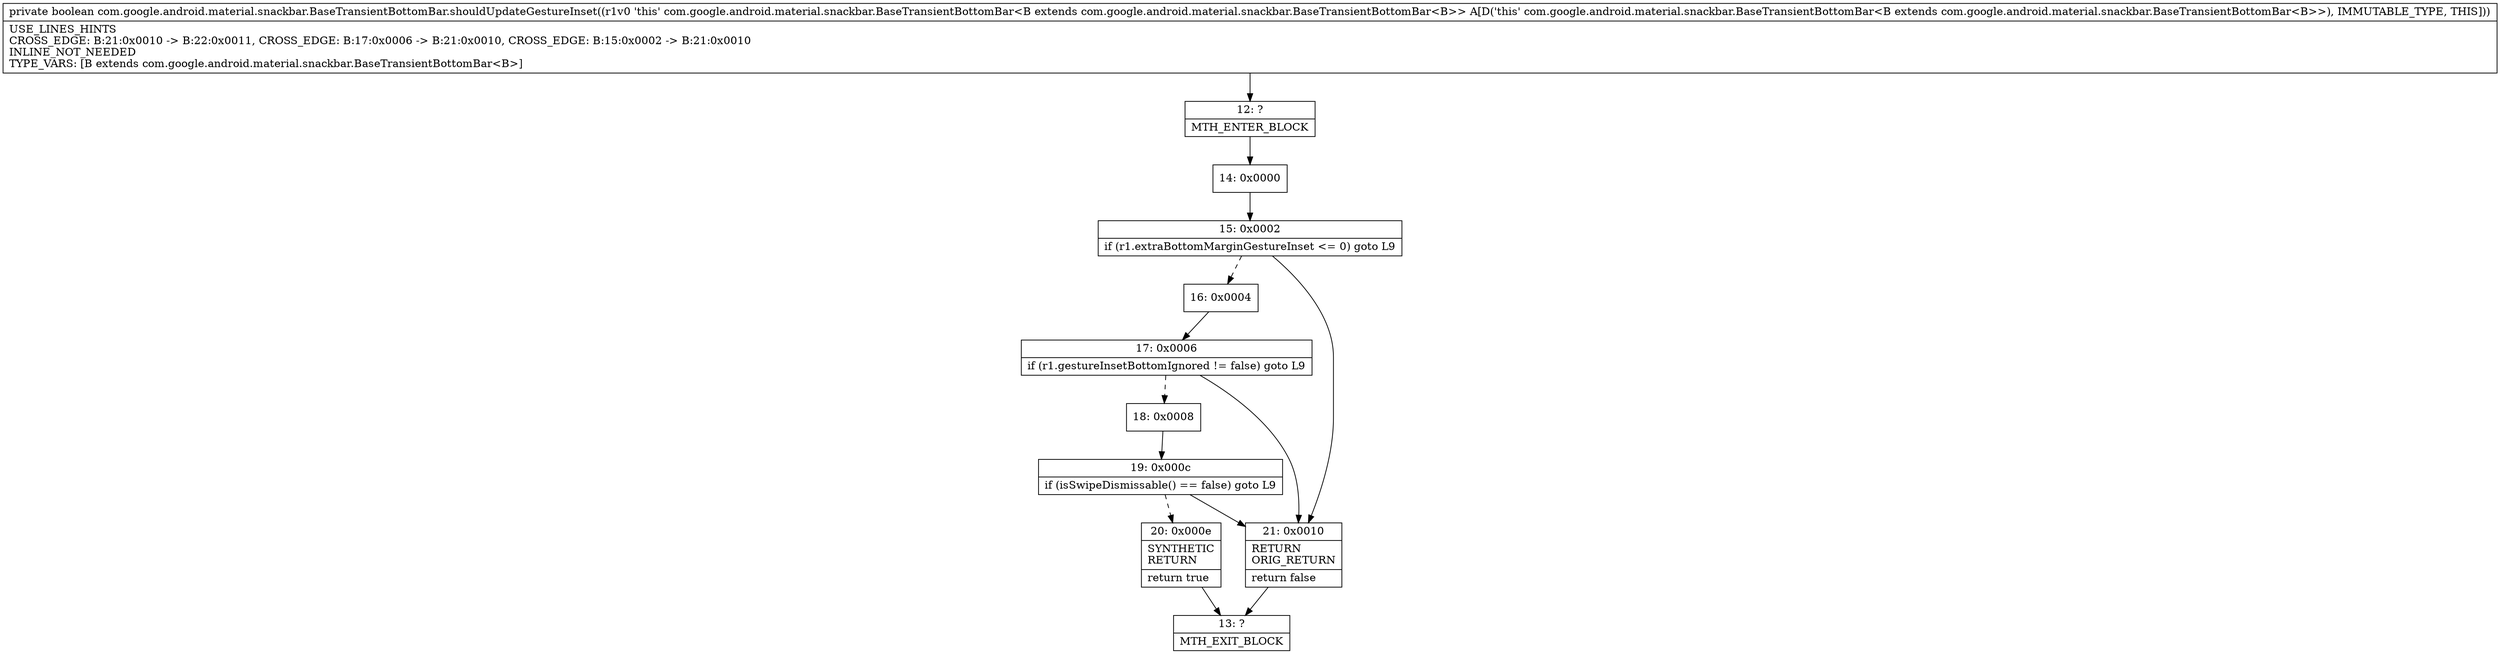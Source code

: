 digraph "CFG forcom.google.android.material.snackbar.BaseTransientBottomBar.shouldUpdateGestureInset()Z" {
Node_12 [shape=record,label="{12\:\ ?|MTH_ENTER_BLOCK\l}"];
Node_14 [shape=record,label="{14\:\ 0x0000}"];
Node_15 [shape=record,label="{15\:\ 0x0002|if (r1.extraBottomMarginGestureInset \<= 0) goto L9\l}"];
Node_16 [shape=record,label="{16\:\ 0x0004}"];
Node_17 [shape=record,label="{17\:\ 0x0006|if (r1.gestureInsetBottomIgnored != false) goto L9\l}"];
Node_18 [shape=record,label="{18\:\ 0x0008}"];
Node_19 [shape=record,label="{19\:\ 0x000c|if (isSwipeDismissable() == false) goto L9\l}"];
Node_20 [shape=record,label="{20\:\ 0x000e|SYNTHETIC\lRETURN\l|return true\l}"];
Node_13 [shape=record,label="{13\:\ ?|MTH_EXIT_BLOCK\l}"];
Node_21 [shape=record,label="{21\:\ 0x0010|RETURN\lORIG_RETURN\l|return false\l}"];
MethodNode[shape=record,label="{private boolean com.google.android.material.snackbar.BaseTransientBottomBar.shouldUpdateGestureInset((r1v0 'this' com.google.android.material.snackbar.BaseTransientBottomBar\<B extends com.google.android.material.snackbar.BaseTransientBottomBar\<B\>\> A[D('this' com.google.android.material.snackbar.BaseTransientBottomBar\<B extends com.google.android.material.snackbar.BaseTransientBottomBar\<B\>\>), IMMUTABLE_TYPE, THIS]))  | USE_LINES_HINTS\lCROSS_EDGE: B:21:0x0010 \-\> B:22:0x0011, CROSS_EDGE: B:17:0x0006 \-\> B:21:0x0010, CROSS_EDGE: B:15:0x0002 \-\> B:21:0x0010\lINLINE_NOT_NEEDED\lTYPE_VARS: [B extends com.google.android.material.snackbar.BaseTransientBottomBar\<B\>]\l}"];
MethodNode -> Node_12;Node_12 -> Node_14;
Node_14 -> Node_15;
Node_15 -> Node_16[style=dashed];
Node_15 -> Node_21;
Node_16 -> Node_17;
Node_17 -> Node_18[style=dashed];
Node_17 -> Node_21;
Node_18 -> Node_19;
Node_19 -> Node_20[style=dashed];
Node_19 -> Node_21;
Node_20 -> Node_13;
Node_21 -> Node_13;
}

